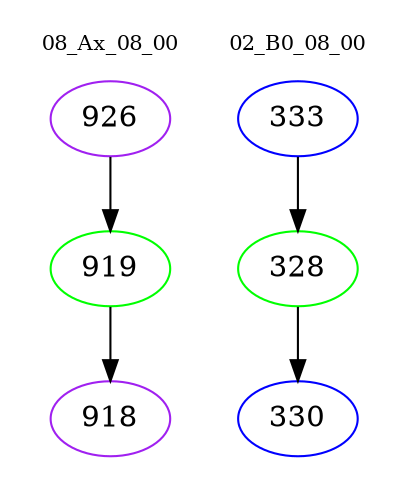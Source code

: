 digraph{
subgraph cluster_0 {
color = white
label = "08_Ax_08_00";
fontsize=10;
T0_926 [label="926", color="purple"]
T0_926 -> T0_919 [color="black"]
T0_919 [label="919", color="green"]
T0_919 -> T0_918 [color="black"]
T0_918 [label="918", color="purple"]
}
subgraph cluster_1 {
color = white
label = "02_B0_08_00";
fontsize=10;
T1_333 [label="333", color="blue"]
T1_333 -> T1_328 [color="black"]
T1_328 [label="328", color="green"]
T1_328 -> T1_330 [color="black"]
T1_330 [label="330", color="blue"]
}
}
